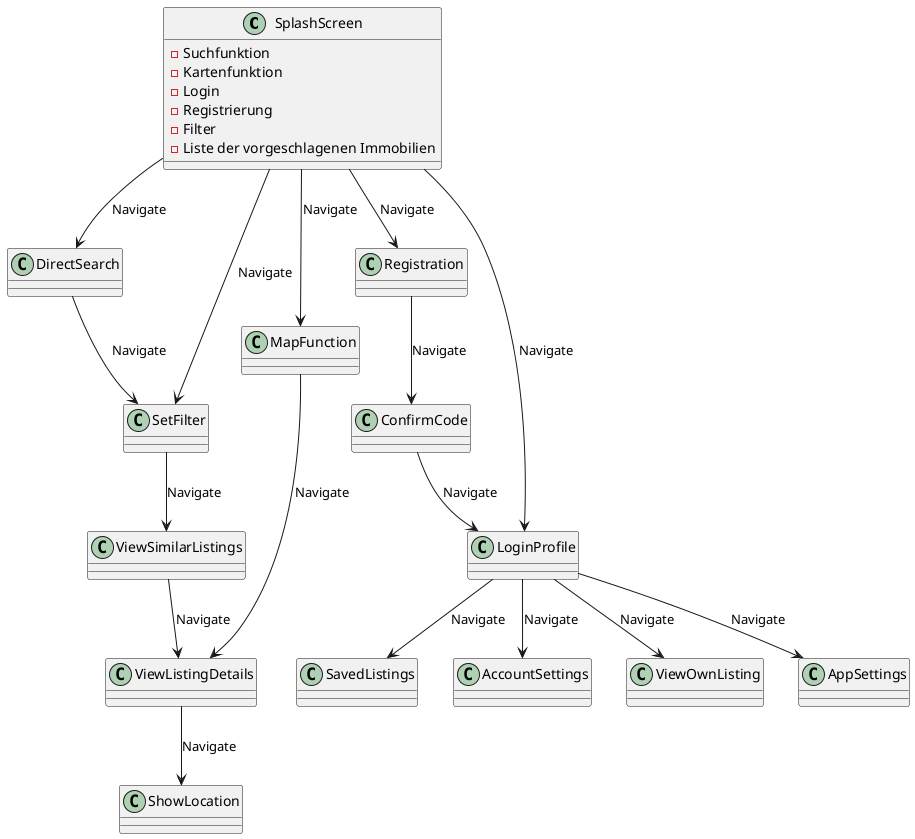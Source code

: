 @startuml
!define RECTANGLE class

RECTANGLE SplashScreen {
  - Suchfunktion
  - Kartenfunktion
  - Login
  - Registrierung
  - Filter
  - Liste der vorgeschlagenen Immobilien
}

RECTANGLE DirectSearch
RECTANGLE SetFilter
RECTANGLE ViewListingDetails
RECTANGLE ViewSimilarListings
RECTANGLE ShowLocation
RECTANGLE MapFunction
RECTANGLE Registration
RECTANGLE ConfirmCode
RECTANGLE LoginProfile
RECTANGLE SavedListings
RECTANGLE AccountSettings
RECTANGLE ViewOwnListing
RECTANGLE AppSettings

SplashScreen --> DirectSearch : Navigate
SplashScreen --> SetFilter : Navigate
SplashScreen --> MapFunction : Navigate
SplashScreen --> Registration : Navigate
SplashScreen --> LoginProfile : Navigate

DirectSearch --> SetFilter : Navigate
SetFilter --> ViewSimilarListings : Navigate
ViewSimilarListings --> ViewListingDetails : Navigate
ViewListingDetails --> ShowLocation : Navigate

MapFunction --> ViewListingDetails : Navigate

Registration --> ConfirmCode : Navigate
ConfirmCode --> LoginProfile : Navigate

LoginProfile --> SavedListings : Navigate
LoginProfile --> AccountSettings : Navigate
LoginProfile --> ViewOwnListing : Navigate
LoginProfile --> AppSettings : Navigate
@enduml
